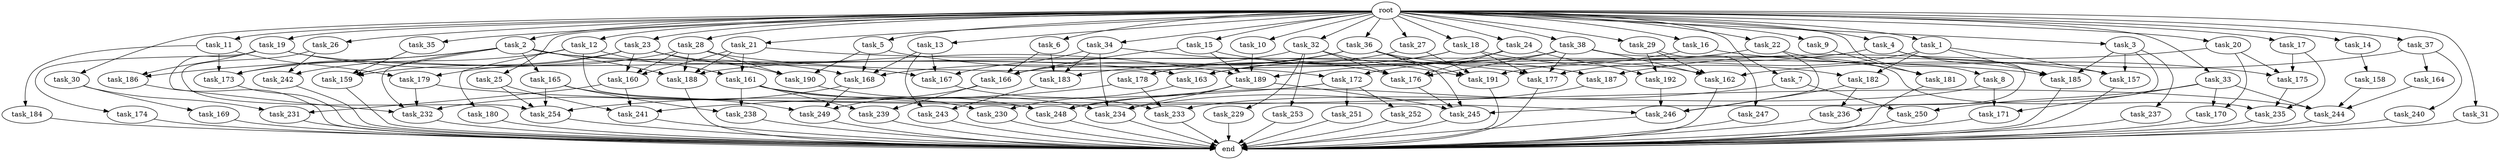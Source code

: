 digraph G {
  root [size="0.000000"];
  task_11 [size="1024.000000"];
  task_234 [size="1357209665536.000000"];
  task_239 [size="171798691840.000000"];
  task_233 [size="429496729600.000000"];
  task_185 [size="1803886264320.000000"];
  task_2 [size="1024.000000"];
  task_21 [size="1024.000000"];
  task_164 [size="77309411328.000000"];
  task_23 [size="1024.000000"];
  task_35 [size="1024.000000"];
  task_236 [size="910533066752.000000"];
  task_162 [size="266287972352.000000"];
  task_33 [size="1024.000000"];
  task_176 [size="1666447310848.000000"];
  task_231 [size="429496729600.000000"];
  task_14 [size="1024.000000"];
  task_157 [size="1108101562368.000000"];
  task_246 [size="1322849927168.000000"];
  task_178 [size="627065225216.000000"];
  task_3 [size="1024.000000"];
  task_249 [size="1133871366144.000000"];
  task_254 [size="1932735283200.000000"];
  task_187 [size="1279900254208.000000"];
  task_250 [size="833223655424.000000"];
  task_28 [size="1024.000000"];
  task_173 [size="1632087572480.000000"];
  task_22 [size="1024.000000"];
  task_165 [size="858993459200.000000"];
  task_5 [size="1024.000000"];
  task_167 [size="188978561024.000000"];
  task_30 [size="1024.000000"];
  task_179 [size="773094113280.000000"];
  task_242 [size="446676598784.000000"];
  task_243 [size="249108103168.000000"];
  task_183 [size="369367187456.000000"];
  task_9 [size="1024.000000"];
  task_244 [size="326417514496.000000"];
  task_168 [size="2010044694528.000000"];
  task_27 [size="1024.000000"];
  task_238 [size="893353197568.000000"];
  task_158 [size="77309411328.000000"];
  task_34 [size="1024.000000"];
  task_182 [size="970662608896.000000"];
  task_175 [size="1013612281856.000000"];
  task_37 [size="1024.000000"];
  task_245 [size="1795296329728.000000"];
  task_169 [size="214748364800.000000"];
  task_247 [size="77309411328.000000"];
  task_252 [size="137438953472.000000"];
  task_160 [size="352187318272.000000"];
  task_230 [size="343597383680.000000"];
  task_186 [size="1554778161152.000000"];
  task_163 [size="1322849927168.000000"];
  task_172 [size="970662608896.000000"];
  task_251 [size="137438953472.000000"];
  task_188 [size="1168231104512.000000"];
  task_8 [size="1024.000000"];
  task_191 [size="1709396983808.000000"];
  task_15 [size="1024.000000"];
  task_24 [size="1024.000000"];
  task_159 [size="1030792151040.000000"];
  task_232 [size="2113123909632.000000"];
  task_31 [size="1024.000000"];
  task_12 [size="1024.000000"];
  task_32 [size="1024.000000"];
  task_189 [size="2671469658112.000000"];
  task_171 [size="214748364800.000000"];
  end [size="0.000000"];
  task_10 [size="1024.000000"];
  task_29 [size="1024.000000"];
  task_241 [size="901943132160.000000"];
  task_1 [size="1024.000000"];
  task_20 [size="1024.000000"];
  task_192 [size="773094113280.000000"];
  task_4 [size="1024.000000"];
  task_13 [size="1024.000000"];
  task_36 [size="1024.000000"];
  task_170 [size="996432412672.000000"];
  task_235 [size="807453851648.000000"];
  task_16 [size="1024.000000"];
  task_181 [size="858993459200.000000"];
  task_166 [size="712964571136.000000"];
  task_177 [size="1864015806464.000000"];
  task_253 [size="858993459200.000000"];
  task_248 [size="1176821039104.000000"];
  task_18 [size="1024.000000"];
  task_26 [size="1024.000000"];
  task_180 [size="137438953472.000000"];
  task_25 [size="1024.000000"];
  task_19 [size="1024.000000"];
  task_229 [size="858993459200.000000"];
  task_161 [size="274877906944.000000"];
  task_38 [size="1024.000000"];
  task_184 [size="695784701952.000000"];
  task_17 [size="1024.000000"];
  task_190 [size="635655159808.000000"];
  task_237 [size="549755813888.000000"];
  task_240 [size="77309411328.000000"];
  task_6 [size="1024.000000"];
  task_7 [size="1024.000000"];
  task_174 [size="695784701952.000000"];

  root -> task_11 [size="1.000000"];
  root -> task_28 [size="1.000000"];
  root -> task_10 [size="1.000000"];
  root -> task_20 [size="1.000000"];
  root -> task_2 [size="1.000000"];
  root -> task_4 [size="1.000000"];
  root -> task_13 [size="1.000000"];
  root -> task_21 [size="1.000000"];
  root -> task_16 [size="1.000000"];
  root -> task_22 [size="1.000000"];
  root -> task_15 [size="1.000000"];
  root -> task_36 [size="1.000000"];
  root -> task_33 [size="1.000000"];
  root -> task_1 [size="1.000000"];
  root -> task_5 [size="1.000000"];
  root -> task_14 [size="1.000000"];
  root -> task_18 [size="1.000000"];
  root -> task_26 [size="1.000000"];
  root -> task_6 [size="1.000000"];
  root -> task_25 [size="1.000000"];
  root -> task_24 [size="1.000000"];
  root -> task_9 [size="1.000000"];
  root -> task_23 [size="1.000000"];
  root -> task_3 [size="1.000000"];
  root -> task_19 [size="1.000000"];
  root -> task_27 [size="1.000000"];
  root -> task_35 [size="1.000000"];
  root -> task_38 [size="1.000000"];
  root -> task_17 [size="1.000000"];
  root -> task_31 [size="1.000000"];
  root -> task_12 [size="1.000000"];
  root -> task_32 [size="1.000000"];
  root -> task_34 [size="1.000000"];
  root -> task_37 [size="1.000000"];
  root -> task_30 [size="1.000000"];
  root -> task_8 [size="1.000000"];
  root -> task_7 [size="1.000000"];
  root -> task_29 [size="1.000000"];
  task_11 -> task_179 [size="679477248.000000"];
  task_11 -> task_173 [size="679477248.000000"];
  task_11 -> task_184 [size="679477248.000000"];
  task_234 -> end [size="1.000000"];
  task_239 -> end [size="1.000000"];
  task_233 -> end [size="1.000000"];
  task_185 -> end [size="1.000000"];
  task_2 -> task_186 [size="838860800.000000"];
  task_2 -> task_173 [size="838860800.000000"];
  task_2 -> task_177 [size="838860800.000000"];
  task_2 -> task_189 [size="838860800.000000"];
  task_2 -> task_188 [size="838860800.000000"];
  task_2 -> task_159 [size="838860800.000000"];
  task_2 -> task_165 [size="838860800.000000"];
  task_2 -> task_232 [size="838860800.000000"];
  task_21 -> task_161 [size="134217728.000000"];
  task_21 -> task_160 [size="134217728.000000"];
  task_21 -> task_188 [size="134217728.000000"];
  task_21 -> task_185 [size="134217728.000000"];
  task_164 -> task_244 [size="75497472.000000"];
  task_23 -> task_179 [size="75497472.000000"];
  task_23 -> task_173 [size="75497472.000000"];
  task_23 -> task_160 [size="75497472.000000"];
  task_23 -> task_167 [size="75497472.000000"];
  task_23 -> task_190 [size="75497472.000000"];
  task_35 -> task_159 [size="33554432.000000"];
  task_236 -> end [size="1.000000"];
  task_162 -> end [size="1.000000"];
  task_33 -> task_250 [size="134217728.000000"];
  task_33 -> task_244 [size="134217728.000000"];
  task_33 -> task_171 [size="134217728.000000"];
  task_33 -> task_170 [size="134217728.000000"];
  task_176 -> task_245 [size="838860800.000000"];
  task_231 -> end [size="1.000000"];
  task_14 -> task_158 [size="75497472.000000"];
  task_157 -> end [size="1.000000"];
  task_246 -> end [size="1.000000"];
  task_178 -> task_233 [size="209715200.000000"];
  task_178 -> task_254 [size="209715200.000000"];
  task_3 -> task_157 [size="536870912.000000"];
  task_3 -> task_245 [size="536870912.000000"];
  task_3 -> task_185 [size="536870912.000000"];
  task_3 -> task_237 [size="536870912.000000"];
  task_249 -> end [size="1.000000"];
  task_254 -> end [size="1.000000"];
  task_187 -> task_234 [size="536870912.000000"];
  task_250 -> end [size="1.000000"];
  task_28 -> task_157 [size="134217728.000000"];
  task_28 -> task_160 [size="134217728.000000"];
  task_28 -> task_188 [size="134217728.000000"];
  task_28 -> task_159 [size="134217728.000000"];
  task_28 -> task_190 [size="134217728.000000"];
  task_173 -> end [size="1.000000"];
  task_22 -> task_172 [size="536870912.000000"];
  task_22 -> task_181 [size="536870912.000000"];
  task_22 -> task_246 [size="536870912.000000"];
  task_165 -> task_238 [size="838860800.000000"];
  task_165 -> task_249 [size="838860800.000000"];
  task_165 -> task_254 [size="838860800.000000"];
  task_5 -> task_172 [size="411041792.000000"];
  task_5 -> task_168 [size="411041792.000000"];
  task_5 -> task_190 [size="411041792.000000"];
  task_167 -> task_233 [size="134217728.000000"];
  task_30 -> task_169 [size="209715200.000000"];
  task_30 -> task_231 [size="209715200.000000"];
  task_179 -> task_246 [size="411041792.000000"];
  task_179 -> task_232 [size="411041792.000000"];
  task_242 -> end [size="1.000000"];
  task_243 -> end [size="1.000000"];
  task_183 -> task_243 [size="209715200.000000"];
  task_9 -> task_181 [size="301989888.000000"];
  task_244 -> end [size="1.000000"];
  task_168 -> task_249 [size="134217728.000000"];
  task_168 -> task_232 [size="134217728.000000"];
  task_27 -> task_191 [size="75497472.000000"];
  task_27 -> task_178 [size="75497472.000000"];
  task_238 -> end [size="1.000000"];
  task_158 -> task_244 [size="75497472.000000"];
  task_34 -> task_176 [size="75497472.000000"];
  task_34 -> task_183 [size="75497472.000000"];
  task_34 -> task_234 [size="75497472.000000"];
  task_34 -> task_167 [size="75497472.000000"];
  task_182 -> task_236 [size="209715200.000000"];
  task_182 -> task_246 [size="209715200.000000"];
  task_175 -> task_235 [size="679477248.000000"];
  task_37 -> task_164 [size="75497472.000000"];
  task_37 -> task_162 [size="75497472.000000"];
  task_37 -> task_240 [size="75497472.000000"];
  task_245 -> end [size="1.000000"];
  task_169 -> end [size="1.000000"];
  task_247 -> end [size="1.000000"];
  task_252 -> end [size="1.000000"];
  task_160 -> task_241 [size="209715200.000000"];
  task_160 -> task_231 [size="209715200.000000"];
  task_230 -> end [size="1.000000"];
  task_186 -> end [size="1.000000"];
  task_163 -> task_230 [size="301989888.000000"];
  task_172 -> task_241 [size="134217728.000000"];
  task_172 -> task_252 [size="134217728.000000"];
  task_172 -> task_251 [size="134217728.000000"];
  task_251 -> end [size="1.000000"];
  task_188 -> end [size="1.000000"];
  task_8 -> task_171 [size="75497472.000000"];
  task_8 -> task_233 [size="75497472.000000"];
  task_191 -> end [size="1.000000"];
  task_15 -> task_166 [size="411041792.000000"];
  task_15 -> task_187 [size="411041792.000000"];
  task_15 -> task_189 [size="411041792.000000"];
  task_24 -> task_176 [size="679477248.000000"];
  task_24 -> task_189 [size="679477248.000000"];
  task_24 -> task_192 [size="679477248.000000"];
  task_159 -> end [size="1.000000"];
  task_232 -> end [size="1.000000"];
  task_31 -> end [size="1.000000"];
  task_12 -> task_242 [size="134217728.000000"];
  task_12 -> task_161 [size="134217728.000000"];
  task_12 -> task_180 [size="134217728.000000"];
  task_12 -> task_248 [size="134217728.000000"];
  task_32 -> task_191 [size="838860800.000000"];
  task_32 -> task_229 [size="838860800.000000"];
  task_32 -> task_168 [size="838860800.000000"];
  task_32 -> task_176 [size="838860800.000000"];
  task_32 -> task_253 [size="838860800.000000"];
  task_189 -> task_234 [size="301989888.000000"];
  task_189 -> task_245 [size="301989888.000000"];
  task_189 -> task_248 [size="301989888.000000"];
  task_171 -> end [size="1.000000"];
  task_10 -> task_189 [size="679477248.000000"];
  task_29 -> task_247 [size="75497472.000000"];
  task_29 -> task_162 [size="75497472.000000"];
  task_29 -> task_192 [size="75497472.000000"];
  task_241 -> end [size="1.000000"];
  task_1 -> task_157 [size="411041792.000000"];
  task_1 -> task_182 [size="411041792.000000"];
  task_1 -> task_185 [size="411041792.000000"];
  task_1 -> task_177 [size="411041792.000000"];
  task_20 -> task_175 [size="838860800.000000"];
  task_20 -> task_187 [size="838860800.000000"];
  task_20 -> task_170 [size="838860800.000000"];
  task_192 -> task_246 [size="134217728.000000"];
  task_4 -> task_191 [size="679477248.000000"];
  task_4 -> task_185 [size="679477248.000000"];
  task_4 -> task_236 [size="679477248.000000"];
  task_13 -> task_168 [size="33554432.000000"];
  task_13 -> task_243 [size="33554432.000000"];
  task_13 -> task_167 [size="33554432.000000"];
  task_36 -> task_191 [size="75497472.000000"];
  task_36 -> task_245 [size="75497472.000000"];
  task_36 -> task_183 [size="75497472.000000"];
  task_36 -> task_162 [size="75497472.000000"];
  task_36 -> task_166 [size="75497472.000000"];
  task_170 -> end [size="1.000000"];
  task_235 -> end [size="1.000000"];
  task_16 -> task_175 [size="75497472.000000"];
  task_16 -> task_163 [size="75497472.000000"];
  task_181 -> end [size="1.000000"];
  task_166 -> task_239 [size="134217728.000000"];
  task_166 -> task_249 [size="134217728.000000"];
  task_177 -> end [size="1.000000"];
  task_253 -> end [size="1.000000"];
  task_248 -> end [size="1.000000"];
  task_18 -> task_163 [size="536870912.000000"];
  task_18 -> task_177 [size="536870912.000000"];
  task_18 -> task_178 [size="536870912.000000"];
  task_18 -> task_182 [size="536870912.000000"];
  task_26 -> task_242 [size="301989888.000000"];
  task_26 -> task_254 [size="301989888.000000"];
  task_180 -> end [size="1.000000"];
  task_25 -> task_241 [size="536870912.000000"];
  task_25 -> task_254 [size="536870912.000000"];
  task_19 -> task_186 [size="679477248.000000"];
  task_19 -> task_168 [size="679477248.000000"];
  task_19 -> task_163 [size="679477248.000000"];
  task_19 -> task_174 [size="679477248.000000"];
  task_19 -> task_232 [size="679477248.000000"];
  task_229 -> end [size="1.000000"];
  task_161 -> task_244 [size="33554432.000000"];
  task_161 -> task_238 [size="33554432.000000"];
  task_161 -> task_239 [size="33554432.000000"];
  task_161 -> task_230 [size="33554432.000000"];
  task_161 -> task_248 [size="33554432.000000"];
  task_38 -> task_235 [size="33554432.000000"];
  task_38 -> task_176 [size="33554432.000000"];
  task_38 -> task_188 [size="33554432.000000"];
  task_38 -> task_177 [size="33554432.000000"];
  task_38 -> task_162 [size="33554432.000000"];
  task_184 -> end [size="1.000000"];
  task_17 -> task_235 [size="75497472.000000"];
  task_17 -> task_175 [size="75497472.000000"];
  task_190 -> task_234 [size="411041792.000000"];
  task_237 -> end [size="1.000000"];
  task_240 -> end [size="1.000000"];
  task_6 -> task_183 [size="209715200.000000"];
  task_6 -> task_166 [size="209715200.000000"];
  task_7 -> task_250 [size="679477248.000000"];
  task_7 -> task_248 [size="679477248.000000"];
  task_174 -> end [size="1.000000"];
}
